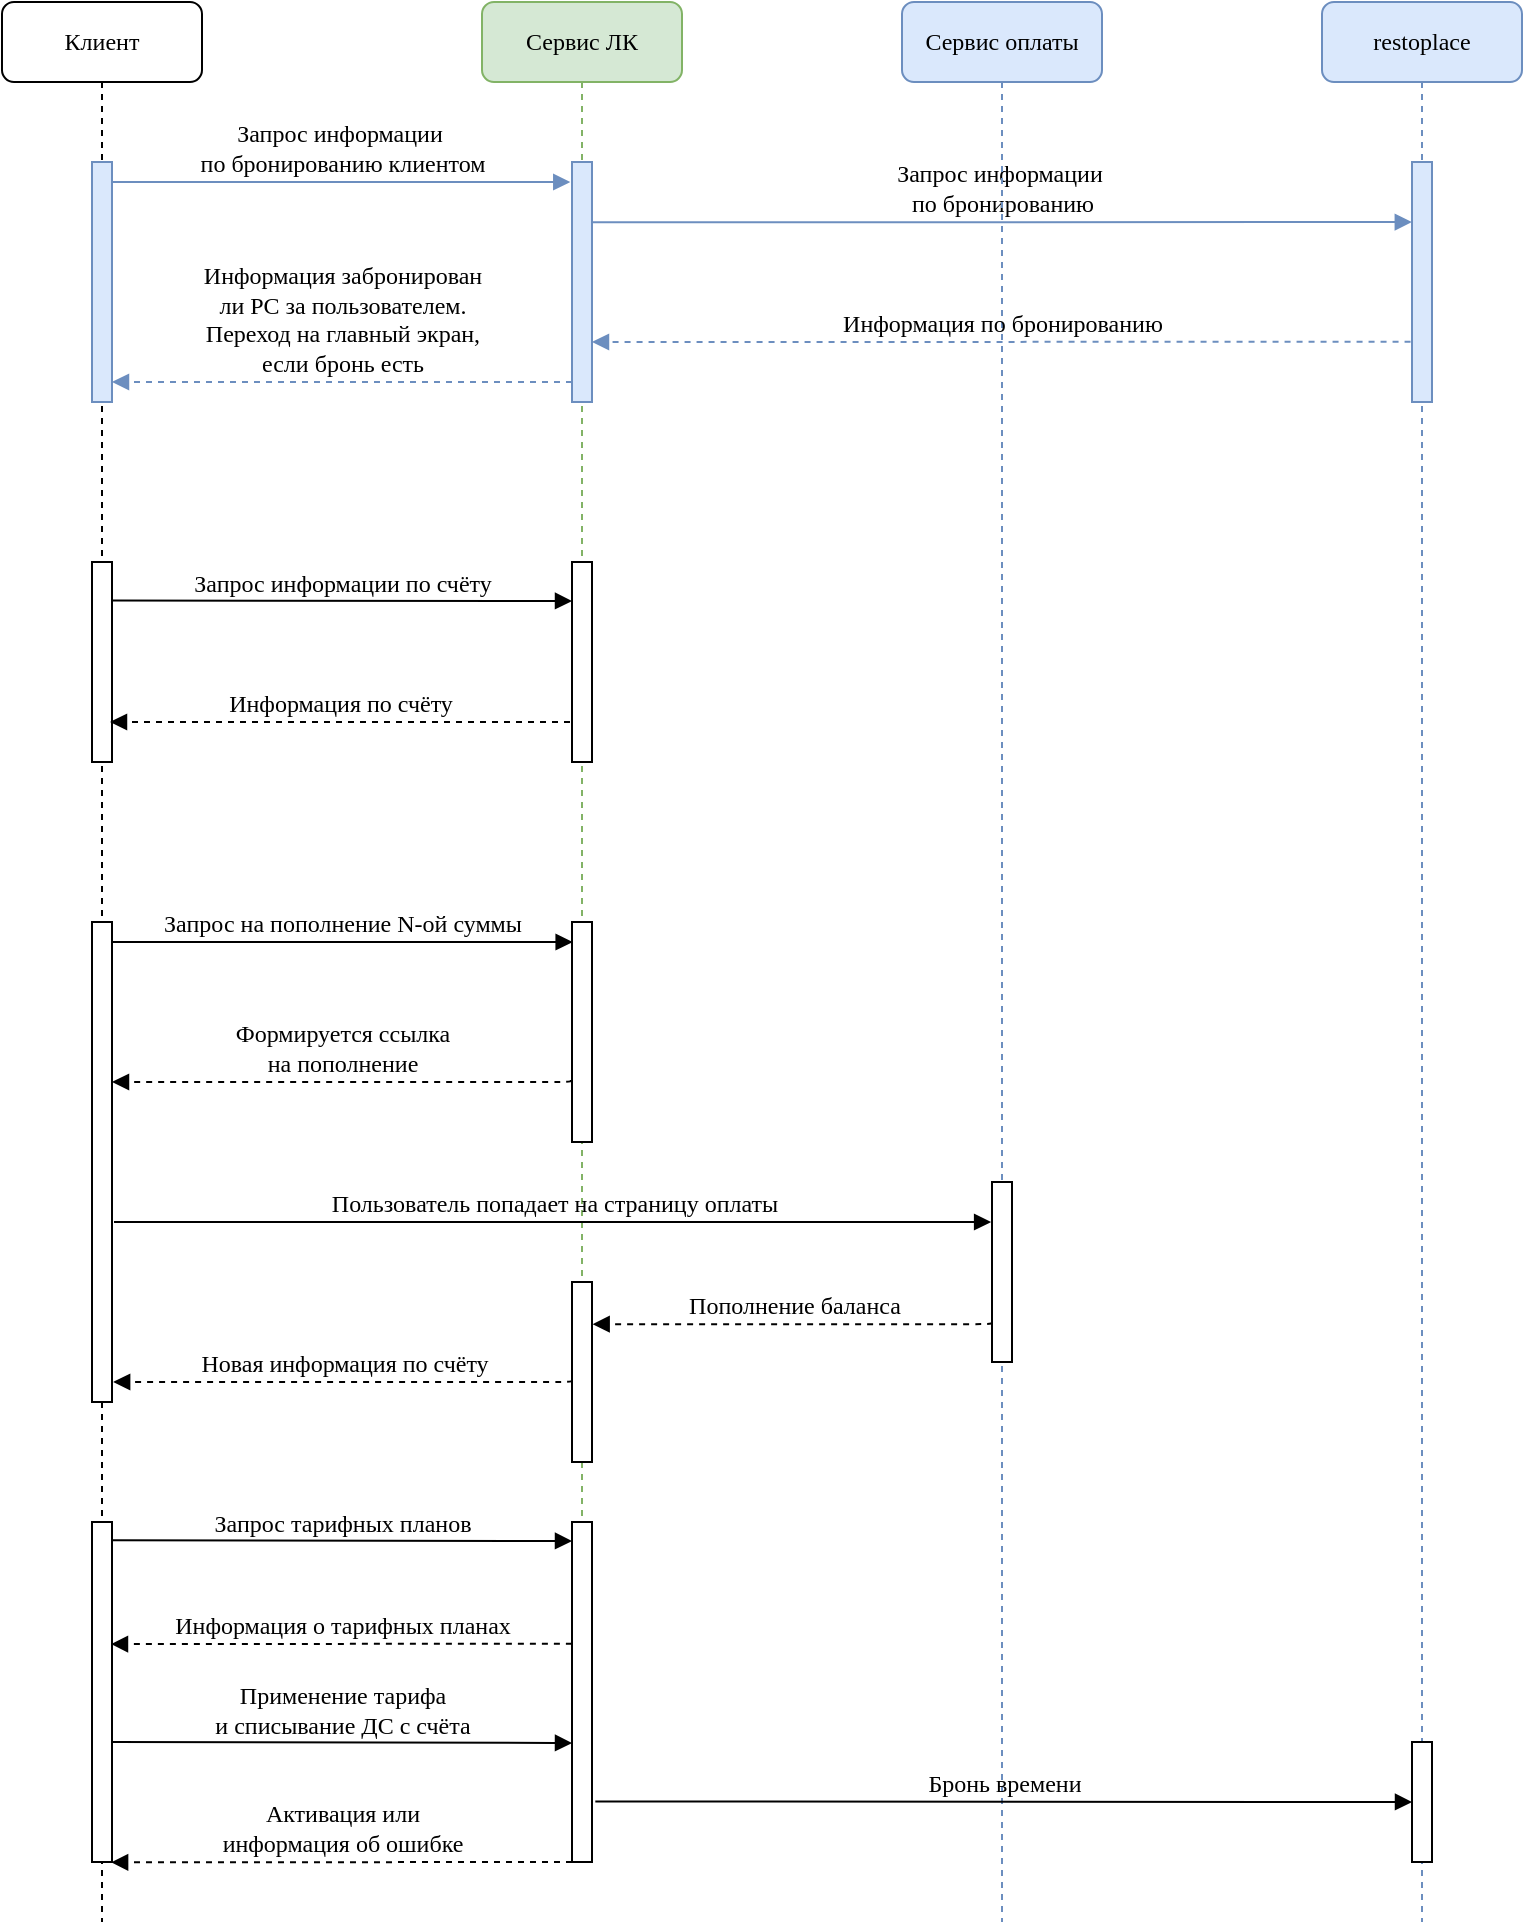<mxfile version="21.7.5" type="github">
  <diagram name="Page-1" id="13e1069c-82ec-6db2-03f1-153e76fe0fe0">
    <mxGraphModel dx="1687" dy="887" grid="1" gridSize="10" guides="1" tooltips="1" connect="1" arrows="1" fold="1" page="1" pageScale="1" pageWidth="1700" pageHeight="1100" background="none" math="0" shadow="0">
      <root>
        <mxCell id="0" />
        <mxCell id="1" parent="0" />
        <mxCell id="7baba1c4bc27f4b0-8" value="Клиент" style="shape=umlLifeline;perimeter=lifelinePerimeter;whiteSpace=wrap;html=1;container=1;collapsible=0;recursiveResize=0;outlineConnect=0;rounded=1;shadow=0;comic=0;labelBackgroundColor=none;strokeWidth=1;fontFamily=Verdana;fontSize=12;align=center;" parent="1" vertex="1">
          <mxGeometry x="100" y="80" width="100" height="960" as="geometry" />
        </mxCell>
        <mxCell id="7baba1c4bc27f4b0-9" value="" style="html=1;points=[];perimeter=orthogonalPerimeter;rounded=0;shadow=0;comic=0;labelBackgroundColor=none;strokeWidth=1;fontFamily=Verdana;fontSize=12;align=center;" parent="7baba1c4bc27f4b0-8" vertex="1">
          <mxGeometry x="45" y="280" width="10" height="100" as="geometry" />
        </mxCell>
        <mxCell id="H2-RLVk_TvEstZHyok-I-1" value="" style="html=1;points=[];perimeter=orthogonalPerimeter;rounded=0;shadow=0;comic=0;labelBackgroundColor=none;strokeWidth=1;fontFamily=Verdana;fontSize=12;align=center;" parent="7baba1c4bc27f4b0-8" vertex="1">
          <mxGeometry x="45" y="460" width="10" height="240" as="geometry" />
        </mxCell>
        <mxCell id="H2-RLVk_TvEstZHyok-I-5" value="" style="html=1;points=[];perimeter=orthogonalPerimeter;rounded=0;shadow=0;comic=0;labelBackgroundColor=none;strokeWidth=1;fontFamily=Verdana;fontSize=12;align=center;" parent="7baba1c4bc27f4b0-8" vertex="1">
          <mxGeometry x="45" y="760" width="10" height="170" as="geometry" />
        </mxCell>
        <mxCell id="7baba1c4bc27f4b0-2" value="Сервис ЛК" style="shape=umlLifeline;perimeter=lifelinePerimeter;whiteSpace=wrap;html=1;container=1;collapsible=0;recursiveResize=0;outlineConnect=0;rounded=1;shadow=0;comic=0;labelBackgroundColor=none;strokeWidth=1;fontFamily=Verdana;fontSize=12;align=center;fillColor=#d5e8d4;strokeColor=#82b366;" parent="1" vertex="1">
          <mxGeometry x="340" y="80" width="100" height="770" as="geometry" />
        </mxCell>
        <mxCell id="7baba1c4bc27f4b0-10" value="" style="html=1;points=[];perimeter=orthogonalPerimeter;rounded=0;shadow=0;comic=0;labelBackgroundColor=none;strokeWidth=1;fontFamily=Verdana;fontSize=12;align=center;" parent="7baba1c4bc27f4b0-2" vertex="1">
          <mxGeometry x="45" y="280" width="10" height="100" as="geometry" />
        </mxCell>
        <mxCell id="XRunER9RHScrPyXt0azJ-4" value="" style="html=1;points=[];perimeter=orthogonalPerimeter;rounded=0;shadow=0;comic=0;labelBackgroundColor=none;strokeWidth=1;fontFamily=Verdana;fontSize=12;align=center;" parent="7baba1c4bc27f4b0-2" vertex="1">
          <mxGeometry x="45" y="460" width="10" height="110" as="geometry" />
        </mxCell>
        <mxCell id="5y7e-hkDw0kKm9oQLMLf-1" value="" style="html=1;points=[];perimeter=orthogonalPerimeter;rounded=0;shadow=0;comic=0;labelBackgroundColor=none;strokeWidth=1;fontFamily=Verdana;fontSize=12;align=center;fillColor=#dae8fc;strokeColor=#6c8ebf;" vertex="1" parent="7baba1c4bc27f4b0-2">
          <mxGeometry x="45" y="80" width="10" height="120" as="geometry" />
        </mxCell>
        <mxCell id="5y7e-hkDw0kKm9oQLMLf-2" value="" style="html=1;points=[];perimeter=orthogonalPerimeter;rounded=0;shadow=0;comic=0;labelBackgroundColor=none;strokeWidth=1;fontFamily=Verdana;fontSize=12;align=center;fillColor=#dae8fc;strokeColor=#6c8ebf;" vertex="1" parent="7baba1c4bc27f4b0-2">
          <mxGeometry x="-195" y="80" width="10" height="120" as="geometry" />
        </mxCell>
        <mxCell id="5y7e-hkDw0kKm9oQLMLf-3" value="&lt;div&gt;Запрос информации&amp;nbsp;&lt;/div&gt;&lt;div&gt;по бронированию клиентом&lt;br&gt;&lt;/div&gt;" style="html=1;verticalAlign=bottom;endArrow=block;labelBackgroundColor=none;fontFamily=Verdana;fontSize=12;edgeStyle=elbowEdgeStyle;elbow=vertical;exitX=1.028;exitY=0.193;exitDx=0;exitDy=0;exitPerimeter=0;entryX=-0.058;entryY=0.197;entryDx=0;entryDy=0;entryPerimeter=0;fillColor=#dae8fc;strokeColor=#6c8ebf;" edge="1" parent="7baba1c4bc27f4b0-2">
          <mxGeometry relative="1" as="geometry">
            <mxPoint x="-185.0" y="90.0" as="sourcePoint" />
            <mxPoint x="44.14" y="90.48" as="targetPoint" />
          </mxGeometry>
        </mxCell>
        <mxCell id="5y7e-hkDw0kKm9oQLMLf-5" value="&lt;div&gt;Запрос информации&amp;nbsp;&lt;/div&gt;&lt;div&gt;по бронированию&lt;/div&gt;" style="html=1;verticalAlign=bottom;endArrow=block;labelBackgroundColor=none;fontFamily=Verdana;fontSize=12;edgeStyle=elbowEdgeStyle;elbow=vertical;exitX=1.028;exitY=0.193;exitDx=0;exitDy=0;exitPerimeter=0;entryX=-0.009;entryY=0.501;entryDx=0;entryDy=0;entryPerimeter=0;fillColor=#dae8fc;strokeColor=#6c8ebf;" edge="1" parent="7baba1c4bc27f4b0-2">
          <mxGeometry relative="1" as="geometry">
            <mxPoint x="55" y="110.14" as="sourcePoint" />
            <mxPoint x="464.91" y="110.24" as="targetPoint" />
          </mxGeometry>
        </mxCell>
        <mxCell id="7baba1c4bc27f4b0-3" value="Сервис оплаты" style="shape=umlLifeline;perimeter=lifelinePerimeter;whiteSpace=wrap;html=1;container=1;collapsible=0;recursiveResize=0;outlineConnect=0;rounded=1;shadow=0;comic=0;labelBackgroundColor=none;strokeWidth=1;fontFamily=Verdana;fontSize=12;align=center;fillColor=#dae8fc;strokeColor=#6c8ebf;" parent="1" vertex="1">
          <mxGeometry x="550" y="80" width="100" height="960" as="geometry" />
        </mxCell>
        <mxCell id="7baba1c4bc27f4b0-11" value="Запрос информации по счёту" style="html=1;verticalAlign=bottom;endArrow=block;labelBackgroundColor=none;fontFamily=Verdana;fontSize=12;edgeStyle=elbowEdgeStyle;elbow=vertical;exitX=1.028;exitY=0.193;exitDx=0;exitDy=0;exitPerimeter=0;" parent="1" source="7baba1c4bc27f4b0-9" edge="1">
          <mxGeometry relative="1" as="geometry">
            <mxPoint x="160" y="373" as="sourcePoint" />
            <mxPoint x="385" y="380" as="targetPoint" />
          </mxGeometry>
        </mxCell>
        <mxCell id="7baba1c4bc27f4b0-14" value="Пользователь попадает на страницу оплаты" style="html=1;verticalAlign=bottom;endArrow=block;labelBackgroundColor=none;fontFamily=Verdana;fontSize=12;edgeStyle=elbowEdgeStyle;elbow=vertical;entryX=-0.044;entryY=0.225;entryDx=0;entryDy=0;entryPerimeter=0;" parent="1" target="7baba1c4bc27f4b0-13" edge="1">
          <mxGeometry relative="1" as="geometry">
            <mxPoint x="156" y="690" as="sourcePoint" />
            <mxPoint x="550" y="689" as="targetPoint" />
            <Array as="points">
              <mxPoint x="430" y="690" />
              <mxPoint x="540" y="600" />
              <mxPoint x="510" y="430" />
              <mxPoint x="470" y="530" />
            </Array>
          </mxGeometry>
        </mxCell>
        <mxCell id="XRunER9RHScrPyXt0azJ-3" value="Информация по счёту" style="html=1;verticalAlign=bottom;endArrow=block;labelBackgroundColor=none;fontFamily=Verdana;fontSize=12;edgeStyle=elbowEdgeStyle;elbow=vertical;dashed=1;" parent="1" edge="1">
          <mxGeometry relative="1" as="geometry">
            <mxPoint x="384" y="440" as="sourcePoint" />
            <mxPoint x="154" y="440" as="targetPoint" />
            <Array as="points">
              <mxPoint x="270" y="440" />
              <mxPoint x="320" y="480" />
              <mxPoint x="265" y="560.2" />
            </Array>
          </mxGeometry>
        </mxCell>
        <mxCell id="XRunER9RHScrPyXt0azJ-5" value="Запрос на пополнение N-ой суммы" style="html=1;verticalAlign=bottom;endArrow=block;labelBackgroundColor=none;fontFamily=Verdana;fontSize=12;edgeStyle=elbowEdgeStyle;elbow=vertical;entryX=0.033;entryY=0.091;entryDx=0;entryDy=0;entryPerimeter=0;" parent="1" target="XRunER9RHScrPyXt0azJ-4" edge="1">
          <mxGeometry relative="1" as="geometry">
            <mxPoint x="155" y="550" as="sourcePoint" />
            <mxPoint x="380" y="550" as="targetPoint" />
            <Array as="points">
              <mxPoint x="320" y="550" />
            </Array>
          </mxGeometry>
        </mxCell>
        <mxCell id="XRunER9RHScrPyXt0azJ-6" value="&lt;div&gt;Формируется ссылка&lt;/div&gt;&lt;div&gt;на пополнение&lt;/div&gt;" style="html=1;verticalAlign=bottom;endArrow=block;labelBackgroundColor=none;fontFamily=Verdana;fontSize=12;edgeStyle=elbowEdgeStyle;elbow=vertical;exitX=-0.048;exitY=0.718;exitDx=0;exitDy=0;exitPerimeter=0;dashed=1;" parent="1" source="XRunER9RHScrPyXt0azJ-4" edge="1">
          <mxGeometry relative="1" as="geometry">
            <mxPoint x="385.36" y="700.0" as="sourcePoint" />
            <mxPoint x="155" y="620" as="targetPoint" />
            <Array as="points">
              <mxPoint x="270" y="620" />
              <mxPoint x="265.55" y="700.33" />
            </Array>
          </mxGeometry>
        </mxCell>
        <mxCell id="7baba1c4bc27f4b0-13" value="" style="html=1;points=[];perimeter=orthogonalPerimeter;rounded=0;shadow=0;comic=0;labelBackgroundColor=none;strokeWidth=1;fontFamily=Verdana;fontSize=12;align=center;" parent="1" vertex="1">
          <mxGeometry x="595" y="670" width="10" height="90" as="geometry" />
        </mxCell>
        <mxCell id="H2-RLVk_TvEstZHyok-I-2" value="" style="html=1;points=[];perimeter=orthogonalPerimeter;rounded=0;shadow=0;comic=0;labelBackgroundColor=none;strokeWidth=1;fontFamily=Verdana;fontSize=12;align=center;" parent="1" vertex="1">
          <mxGeometry x="385" y="720" width="10" height="90" as="geometry" />
        </mxCell>
        <mxCell id="H2-RLVk_TvEstZHyok-I-3" value="Пополнение баланса" style="html=1;verticalAlign=bottom;endArrow=block;labelBackgroundColor=none;fontFamily=Verdana;fontSize=12;edgeStyle=elbowEdgeStyle;elbow=vertical;exitX=-0.048;exitY=0.718;exitDx=0;exitDy=0;exitPerimeter=0;dashed=1;entryX=1.033;entryY=0.226;entryDx=0;entryDy=0;entryPerimeter=0;" parent="1" target="H2-RLVk_TvEstZHyok-I-2" edge="1">
          <mxGeometry relative="1" as="geometry">
            <mxPoint x="595" y="740.07" as="sourcePoint" />
            <mxPoint x="400" y="741" as="targetPoint" />
            <Array as="points">
              <mxPoint x="480.48" y="741.09" />
              <mxPoint x="476.03" y="821.42" />
            </Array>
          </mxGeometry>
        </mxCell>
        <mxCell id="H2-RLVk_TvEstZHyok-I-4" value="Новая информация по счёту" style="html=1;verticalAlign=bottom;endArrow=block;labelBackgroundColor=none;fontFamily=Verdana;fontSize=12;edgeStyle=elbowEdgeStyle;elbow=vertical;dashed=1;entryX=1.057;entryY=0.956;entryDx=0;entryDy=0;entryPerimeter=0;" parent="1" target="H2-RLVk_TvEstZHyok-I-1" edge="1">
          <mxGeometry relative="1" as="geometry">
            <mxPoint x="385" y="769" as="sourcePoint" />
            <mxPoint x="160" y="741" as="targetPoint" />
            <Array as="points">
              <mxPoint x="250" y="770" />
              <mxPoint x="270.48" y="741.02" />
              <mxPoint x="266.03" y="821.35" />
            </Array>
          </mxGeometry>
        </mxCell>
        <mxCell id="H2-RLVk_TvEstZHyok-I-6" value="Запрос тарифных планов" style="html=1;verticalAlign=bottom;endArrow=block;labelBackgroundColor=none;fontFamily=Verdana;fontSize=12;edgeStyle=elbowEdgeStyle;elbow=vertical;exitX=1.028;exitY=0.193;exitDx=0;exitDy=0;exitPerimeter=0;" parent="1" edge="1">
          <mxGeometry relative="1" as="geometry">
            <mxPoint x="155.28" y="849.17" as="sourcePoint" />
            <mxPoint x="385" y="849.87" as="targetPoint" />
          </mxGeometry>
        </mxCell>
        <mxCell id="H2-RLVk_TvEstZHyok-I-7" value="" style="html=1;points=[];perimeter=orthogonalPerimeter;rounded=0;shadow=0;comic=0;labelBackgroundColor=none;strokeWidth=1;fontFamily=Verdana;fontSize=12;align=center;" parent="1" vertex="1">
          <mxGeometry x="385" y="840" width="10" height="170" as="geometry" />
        </mxCell>
        <mxCell id="H2-RLVk_TvEstZHyok-I-8" value="&lt;div&gt;Применение тарифа&lt;/div&gt;&lt;div&gt;и списывание ДС с счёта &lt;/div&gt;" style="html=1;verticalAlign=bottom;endArrow=block;labelBackgroundColor=none;fontFamily=Verdana;fontSize=12;edgeStyle=elbowEdgeStyle;elbow=vertical;exitX=1.028;exitY=0.193;exitDx=0;exitDy=0;exitPerimeter=0;" parent="1" edge="1">
          <mxGeometry relative="1" as="geometry">
            <mxPoint x="155.28" y="950.0" as="sourcePoint" />
            <mxPoint x="385" y="950.7" as="targetPoint" />
          </mxGeometry>
        </mxCell>
        <mxCell id="H2-RLVk_TvEstZHyok-I-9" value="Информация о тарифных планах" style="html=1;verticalAlign=bottom;endArrow=block;labelBackgroundColor=none;fontFamily=Verdana;fontSize=12;edgeStyle=elbowEdgeStyle;elbow=vertical;dashed=1;exitX=-0.006;exitY=0.358;exitDx=0;exitDy=0;exitPerimeter=0;entryX=0.95;entryY=0.359;entryDx=0;entryDy=0;entryPerimeter=0;" parent="1" source="H2-RLVk_TvEstZHyok-I-7" target="H2-RLVk_TvEstZHyok-I-5" edge="1">
          <mxGeometry relative="1" as="geometry">
            <mxPoint x="380" y="901" as="sourcePoint" />
            <mxPoint x="170" y="901" as="targetPoint" />
            <Array as="points">
              <mxPoint x="235.15" y="901.02" />
              <mxPoint x="230.7" y="981.35" />
            </Array>
          </mxGeometry>
        </mxCell>
        <mxCell id="H2-RLVk_TvEstZHyok-I-10" value="restoplace" style="shape=umlLifeline;perimeter=lifelinePerimeter;whiteSpace=wrap;html=1;container=1;collapsible=0;recursiveResize=0;outlineConnect=0;rounded=1;shadow=0;comic=0;labelBackgroundColor=none;strokeWidth=1;fontFamily=Verdana;fontSize=12;align=center;fillColor=#dae8fc;strokeColor=#6c8ebf;" parent="1" vertex="1">
          <mxGeometry x="760" y="80" width="100" height="960" as="geometry" />
        </mxCell>
        <mxCell id="H2-RLVk_TvEstZHyok-I-11" value="" style="html=1;points=[];perimeter=orthogonalPerimeter;rounded=0;shadow=0;comic=0;labelBackgroundColor=none;strokeWidth=1;fontFamily=Verdana;fontSize=12;align=center;" parent="H2-RLVk_TvEstZHyok-I-10" vertex="1">
          <mxGeometry x="45" y="870" width="10" height="60" as="geometry" />
        </mxCell>
        <mxCell id="5y7e-hkDw0kKm9oQLMLf-6" value="" style="html=1;points=[];perimeter=orthogonalPerimeter;rounded=0;shadow=0;comic=0;labelBackgroundColor=none;strokeWidth=1;fontFamily=Verdana;fontSize=12;align=center;fillColor=#dae8fc;strokeColor=#6c8ebf;" vertex="1" parent="H2-RLVk_TvEstZHyok-I-10">
          <mxGeometry x="45" y="80" width="10" height="120" as="geometry" />
        </mxCell>
        <mxCell id="H2-RLVk_TvEstZHyok-I-12" value="Бронь времени" style="html=1;verticalAlign=bottom;endArrow=block;labelBackgroundColor=none;fontFamily=Verdana;fontSize=12;edgeStyle=elbowEdgeStyle;elbow=vertical;exitX=1.167;exitY=0.822;exitDx=0;exitDy=0;exitPerimeter=0;" parent="1" source="H2-RLVk_TvEstZHyok-I-7" edge="1">
          <mxGeometry relative="1" as="geometry">
            <mxPoint x="395" y="959.3" as="sourcePoint" />
            <mxPoint x="805" y="980" as="targetPoint" />
            <Array as="points">
              <mxPoint x="640" y="980" />
            </Array>
          </mxGeometry>
        </mxCell>
        <mxCell id="H2-RLVk_TvEstZHyok-I-13" value="&lt;div&gt;Активация или&lt;/div&gt;&lt;div&gt;информация об ошибке&lt;br&gt;&lt;/div&gt;" style="html=1;verticalAlign=bottom;endArrow=block;labelBackgroundColor=none;fontFamily=Verdana;fontSize=12;edgeStyle=elbowEdgeStyle;elbow=vertical;dashed=1;exitX=-0.006;exitY=0.358;exitDx=0;exitDy=0;exitPerimeter=0;entryX=0.95;entryY=0.359;entryDx=0;entryDy=0;entryPerimeter=0;" parent="1" edge="1">
          <mxGeometry relative="1" as="geometry">
            <mxPoint x="385.0" y="1010.0" as="sourcePoint" />
            <mxPoint x="154.56" y="1010.17" as="targetPoint" />
            <Array as="points">
              <mxPoint x="235.21" y="1010.16" />
              <mxPoint x="230.76" y="1090.49" />
            </Array>
          </mxGeometry>
        </mxCell>
        <mxCell id="5y7e-hkDw0kKm9oQLMLf-4" value="&lt;div&gt;Информация забронирован&lt;/div&gt;&lt;div&gt;ли PC за пользователем.&lt;/div&gt;&lt;div&gt;Переход на главный экран,&lt;/div&gt;&lt;div&gt;если бронь есть&lt;br&gt;&lt;/div&gt;" style="html=1;verticalAlign=bottom;endArrow=block;labelBackgroundColor=none;fontFamily=Verdana;fontSize=12;edgeStyle=elbowEdgeStyle;elbow=vertical;dashed=1;fillColor=#dae8fc;strokeColor=#6c8ebf;" edge="1" parent="1">
          <mxGeometry relative="1" as="geometry">
            <mxPoint x="385" y="270" as="sourcePoint" />
            <mxPoint x="155" y="270" as="targetPoint" />
            <Array as="points">
              <mxPoint x="271" y="270" />
              <mxPoint x="321" y="310" />
              <mxPoint x="266" y="390.2" />
            </Array>
          </mxGeometry>
        </mxCell>
        <mxCell id="5y7e-hkDw0kKm9oQLMLf-7" value="&lt;div&gt;Информация по бронированию&lt;/div&gt;" style="html=1;verticalAlign=bottom;endArrow=block;labelBackgroundColor=none;fontFamily=Verdana;fontSize=12;edgeStyle=elbowEdgeStyle;elbow=vertical;dashed=1;fillColor=#dae8fc;strokeColor=#6c8ebf;exitX=-0.072;exitY=0.749;exitDx=0;exitDy=0;exitPerimeter=0;" edge="1" parent="1" source="5y7e-hkDw0kKm9oQLMLf-6">
          <mxGeometry relative="1" as="geometry">
            <mxPoint x="800" y="250" as="sourcePoint" />
            <mxPoint x="395" y="250" as="targetPoint" />
            <Array as="points">
              <mxPoint x="511" y="250" />
              <mxPoint x="561" y="290" />
              <mxPoint x="506" y="370.2" />
            </Array>
          </mxGeometry>
        </mxCell>
      </root>
    </mxGraphModel>
  </diagram>
</mxfile>

